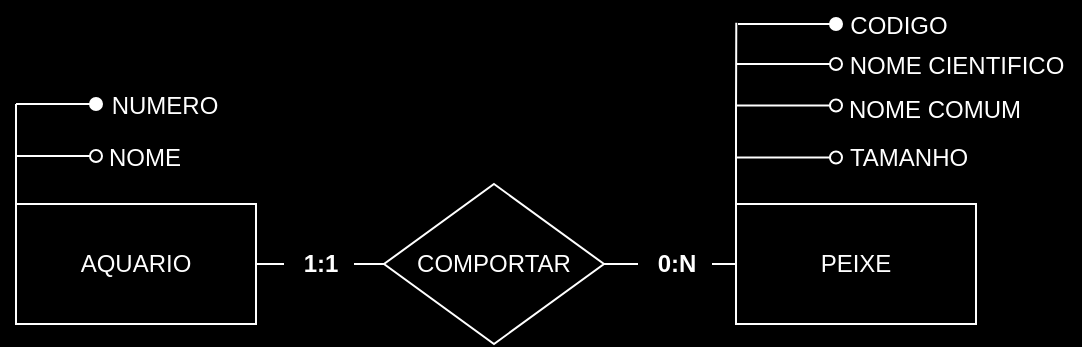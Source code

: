<mxfile version="21.7.5" type="github">
  <diagram name="Página-1" id="3HhUbv2gvvBtc6dzkjRt">
    <mxGraphModel dx="753" dy="463" grid="0" gridSize="10" guides="1" tooltips="1" connect="1" arrows="1" fold="1" page="1" pageScale="1" pageWidth="827" pageHeight="1169" background="#000000" math="0" shadow="0">
      <root>
        <mxCell id="0" />
        <mxCell id="1" parent="0" />
        <mxCell id="KjiylXuUT4ZtP1A0rORD-9" style="edgeStyle=orthogonalEdgeStyle;rounded=0;orthogonalLoop=1;jettySize=auto;html=1;exitX=1;exitY=0.5;exitDx=0;exitDy=0;entryX=0;entryY=0.5;entryDx=0;entryDy=0;fontFamily=Helvetica;fontSize=12;fontColor=#FFFFFF;strokeColor=#FFFFFF;endArrow=none;endFill=0;" edge="1" parent="1" source="KjiylXuUT4ZtP1A0rORD-31" target="KjiylXuUT4ZtP1A0rORD-7">
          <mxGeometry relative="1" as="geometry" />
        </mxCell>
        <mxCell id="KjiylXuUT4ZtP1A0rORD-11" style="edgeStyle=orthogonalEdgeStyle;shape=connector;rounded=0;orthogonalLoop=1;jettySize=auto;html=1;exitX=0;exitY=0;exitDx=0;exitDy=0;labelBackgroundColor=default;strokeColor=#FFFFFF;fontFamily=Helvetica;fontSize=12;fontColor=#FFFFFF;endArrow=none;endFill=0;" edge="1" parent="1" source="KjiylXuUT4ZtP1A0rORD-2">
          <mxGeometry relative="1" as="geometry">
            <mxPoint x="120" y="120" as="targetPoint" />
          </mxGeometry>
        </mxCell>
        <mxCell id="KjiylXuUT4ZtP1A0rORD-2" value="AQUARIO" style="rounded=0;whiteSpace=wrap;html=1;fillColor=#000000;strokeColor=#FFFFFF;fontColor=#FFFFFF;" vertex="1" parent="1">
          <mxGeometry x="120" y="170" width="120" height="60" as="geometry" />
        </mxCell>
        <mxCell id="KjiylXuUT4ZtP1A0rORD-16" style="edgeStyle=orthogonalEdgeStyle;shape=connector;rounded=0;orthogonalLoop=1;jettySize=auto;html=1;exitX=0;exitY=0;exitDx=0;exitDy=0;labelBackgroundColor=default;strokeColor=#FFFFFF;fontFamily=Helvetica;fontSize=12;fontColor=#FFFFFF;endArrow=none;endFill=0;" edge="1" parent="1" source="KjiylXuUT4ZtP1A0rORD-4">
          <mxGeometry relative="1" as="geometry">
            <mxPoint x="480.143" y="79.317" as="targetPoint" />
          </mxGeometry>
        </mxCell>
        <mxCell id="KjiylXuUT4ZtP1A0rORD-4" value="PEIXE" style="rounded=0;whiteSpace=wrap;html=1;strokeColor=#FFFFFF;fontFamily=Helvetica;fontSize=12;fontColor=#FFFFFF;fillColor=#000000;" vertex="1" parent="1">
          <mxGeometry x="480" y="170" width="120" height="60" as="geometry" />
        </mxCell>
        <mxCell id="KjiylXuUT4ZtP1A0rORD-10" style="edgeStyle=orthogonalEdgeStyle;shape=connector;rounded=0;orthogonalLoop=1;jettySize=auto;html=1;exitX=1;exitY=0.5;exitDx=0;exitDy=0;entryX=0;entryY=0.5;entryDx=0;entryDy=0;labelBackgroundColor=default;strokeColor=#FFFFFF;fontFamily=Helvetica;fontSize=12;fontColor=#FFFFFF;endArrow=none;endFill=0;" edge="1" parent="1" source="KjiylXuUT4ZtP1A0rORD-25" target="KjiylXuUT4ZtP1A0rORD-4">
          <mxGeometry relative="1" as="geometry" />
        </mxCell>
        <mxCell id="KjiylXuUT4ZtP1A0rORD-7" value="COMPORTAR" style="rhombus;whiteSpace=wrap;html=1;rounded=0;strokeColor=#FFFFFF;fontFamily=Helvetica;fontSize=12;fontColor=#FFFFFF;fillColor=#000000;" vertex="1" parent="1">
          <mxGeometry x="304" y="160" width="110" height="80" as="geometry" />
        </mxCell>
        <mxCell id="KjiylXuUT4ZtP1A0rORD-12" value="" style="endArrow=oval;html=1;rounded=0;labelBackgroundColor=default;strokeColor=#FFFFFF;fontFamily=Helvetica;fontSize=12;fontColor=#FFFFFF;shape=connector;endFill=0;" edge="1" parent="1">
          <mxGeometry width="50" height="50" relative="1" as="geometry">
            <mxPoint x="120" y="146" as="sourcePoint" />
            <mxPoint x="160" y="146" as="targetPoint" />
          </mxGeometry>
        </mxCell>
        <mxCell id="KjiylXuUT4ZtP1A0rORD-13" value="" style="endArrow=oval;html=1;rounded=0;labelBackgroundColor=default;strokeColor=#FFFFFF;fontFamily=Helvetica;fontSize=12;fontColor=#FFFFFF;shape=connector;endFill=1;" edge="1" parent="1">
          <mxGeometry width="50" height="50" relative="1" as="geometry">
            <mxPoint x="120" y="120" as="sourcePoint" />
            <mxPoint x="160" y="120" as="targetPoint" />
          </mxGeometry>
        </mxCell>
        <mxCell id="KjiylXuUT4ZtP1A0rORD-14" value="NUMERO" style="text;html=1;align=center;verticalAlign=middle;resizable=0;points=[];autosize=1;strokeColor=none;fillColor=none;fontSize=12;fontFamily=Helvetica;fontColor=#FFFFFF;" vertex="1" parent="1">
          <mxGeometry x="154" y="106" width="80" height="30" as="geometry" />
        </mxCell>
        <mxCell id="KjiylXuUT4ZtP1A0rORD-15" value="NOME" style="text;html=1;align=center;verticalAlign=middle;resizable=0;points=[];autosize=1;strokeColor=none;fillColor=none;fontSize=12;fontFamily=Helvetica;fontColor=#FFFFFF;" vertex="1" parent="1">
          <mxGeometry x="154" y="132" width="60" height="30" as="geometry" />
        </mxCell>
        <mxCell id="KjiylXuUT4ZtP1A0rORD-17" value="" style="endArrow=oval;html=1;rounded=0;labelBackgroundColor=default;strokeColor=#FFFFFF;fontFamily=Helvetica;fontSize=12;fontColor=#FFFFFF;shape=connector;endFill=0;" edge="1" parent="1">
          <mxGeometry width="50" height="50" relative="1" as="geometry">
            <mxPoint x="480" y="146.77" as="sourcePoint" />
            <mxPoint x="530" y="146.77" as="targetPoint" />
          </mxGeometry>
        </mxCell>
        <mxCell id="KjiylXuUT4ZtP1A0rORD-18" value="" style="endArrow=oval;html=1;rounded=0;labelBackgroundColor=default;strokeColor=#FFFFFF;fontFamily=Helvetica;fontSize=12;fontColor=#FFFFFF;shape=connector;endFill=0;" edge="1" parent="1">
          <mxGeometry width="50" height="50" relative="1" as="geometry">
            <mxPoint x="480" y="120.77" as="sourcePoint" />
            <mxPoint x="530" y="120.77" as="targetPoint" />
          </mxGeometry>
        </mxCell>
        <mxCell id="KjiylXuUT4ZtP1A0rORD-19" value="" style="endArrow=oval;html=1;rounded=0;labelBackgroundColor=default;strokeColor=#FFFFFF;fontFamily=Helvetica;fontSize=12;fontColor=#FFFFFF;shape=connector;endFill=0;" edge="1" parent="1">
          <mxGeometry width="50" height="50" relative="1" as="geometry">
            <mxPoint x="480" y="100" as="sourcePoint" />
            <mxPoint x="530" y="100" as="targetPoint" />
          </mxGeometry>
        </mxCell>
        <mxCell id="KjiylXuUT4ZtP1A0rORD-20" value="" style="endArrow=oval;html=1;rounded=0;labelBackgroundColor=default;strokeColor=#FFFFFF;fontFamily=Helvetica;fontSize=12;fontColor=#FFFFFF;shape=connector;endFill=1;" edge="1" parent="1">
          <mxGeometry width="50" height="50" relative="1" as="geometry">
            <mxPoint x="481" y="80" as="sourcePoint" />
            <mxPoint x="530" y="80" as="targetPoint" />
          </mxGeometry>
        </mxCell>
        <mxCell id="KjiylXuUT4ZtP1A0rORD-21" value="CODIGO" style="text;html=1;align=center;verticalAlign=middle;resizable=0;points=[];autosize=1;strokeColor=none;fillColor=none;fontSize=12;fontFamily=Helvetica;fontColor=#FFFFFF;" vertex="1" parent="1">
          <mxGeometry x="527" y="68" width="67" height="26" as="geometry" />
        </mxCell>
        <mxCell id="KjiylXuUT4ZtP1A0rORD-22" value="NOME CIENTIFICO" style="text;html=1;align=center;verticalAlign=middle;resizable=0;points=[];autosize=1;strokeColor=none;fillColor=none;fontSize=12;fontFamily=Helvetica;fontColor=#FFFFFF;" vertex="1" parent="1">
          <mxGeometry x="527" y="88" width="125" height="26" as="geometry" />
        </mxCell>
        <mxCell id="KjiylXuUT4ZtP1A0rORD-23" value="NOME COMUM" style="text;html=1;align=center;verticalAlign=middle;resizable=0;points=[];autosize=1;strokeColor=none;fillColor=none;fontSize=12;fontFamily=Helvetica;fontColor=#FFFFFF;" vertex="1" parent="1">
          <mxGeometry x="527" y="110" width="104" height="26" as="geometry" />
        </mxCell>
        <mxCell id="KjiylXuUT4ZtP1A0rORD-24" value="TAMANHO" style="text;html=1;align=center;verticalAlign=middle;resizable=0;points=[];autosize=1;strokeColor=none;fillColor=none;fontSize=12;fontFamily=Helvetica;fontColor=#FFFFFF;" vertex="1" parent="1">
          <mxGeometry x="527" y="134" width="77" height="26" as="geometry" />
        </mxCell>
        <mxCell id="KjiylXuUT4ZtP1A0rORD-26" value="" style="edgeStyle=orthogonalEdgeStyle;shape=connector;rounded=0;orthogonalLoop=1;jettySize=auto;html=1;exitX=1;exitY=0.5;exitDx=0;exitDy=0;entryX=0;entryY=0.5;entryDx=0;entryDy=0;labelBackgroundColor=default;strokeColor=#FFFFFF;fontFamily=Helvetica;fontSize=12;fontColor=#FFFFFF;endArrow=none;endFill=0;" edge="1" parent="1" source="KjiylXuUT4ZtP1A0rORD-7" target="KjiylXuUT4ZtP1A0rORD-25">
          <mxGeometry relative="1" as="geometry">
            <mxPoint x="414" y="200" as="sourcePoint" />
            <mxPoint x="480" y="200" as="targetPoint" />
          </mxGeometry>
        </mxCell>
        <mxCell id="KjiylXuUT4ZtP1A0rORD-25" value="&lt;b&gt;0:N&lt;/b&gt;" style="text;html=1;align=center;verticalAlign=middle;resizable=0;points=[];autosize=1;strokeColor=none;fillColor=none;fontSize=12;fontFamily=Helvetica;fontColor=#FFFFFF;" vertex="1" parent="1">
          <mxGeometry x="431" y="187" width="37" height="26" as="geometry" />
        </mxCell>
        <mxCell id="KjiylXuUT4ZtP1A0rORD-32" value="" style="edgeStyle=orthogonalEdgeStyle;rounded=0;orthogonalLoop=1;jettySize=auto;html=1;exitX=1;exitY=0.5;exitDx=0;exitDy=0;entryX=0;entryY=0.5;entryDx=0;entryDy=0;fontFamily=Helvetica;fontSize=12;fontColor=#FFFFFF;strokeColor=#FFFFFF;endArrow=none;endFill=0;" edge="1" parent="1" source="KjiylXuUT4ZtP1A0rORD-2" target="KjiylXuUT4ZtP1A0rORD-31">
          <mxGeometry relative="1" as="geometry">
            <mxPoint x="240" y="200" as="sourcePoint" />
            <mxPoint x="304" y="200" as="targetPoint" />
          </mxGeometry>
        </mxCell>
        <mxCell id="KjiylXuUT4ZtP1A0rORD-31" value="&lt;b&gt;1:1&lt;/b&gt;" style="text;html=1;align=center;verticalAlign=middle;resizable=0;points=[];autosize=1;strokeColor=none;fillColor=none;fontSize=12;fontFamily=Helvetica;fontColor=#FFFFFF;" vertex="1" parent="1">
          <mxGeometry x="254" y="187" width="35" height="26" as="geometry" />
        </mxCell>
      </root>
    </mxGraphModel>
  </diagram>
</mxfile>
